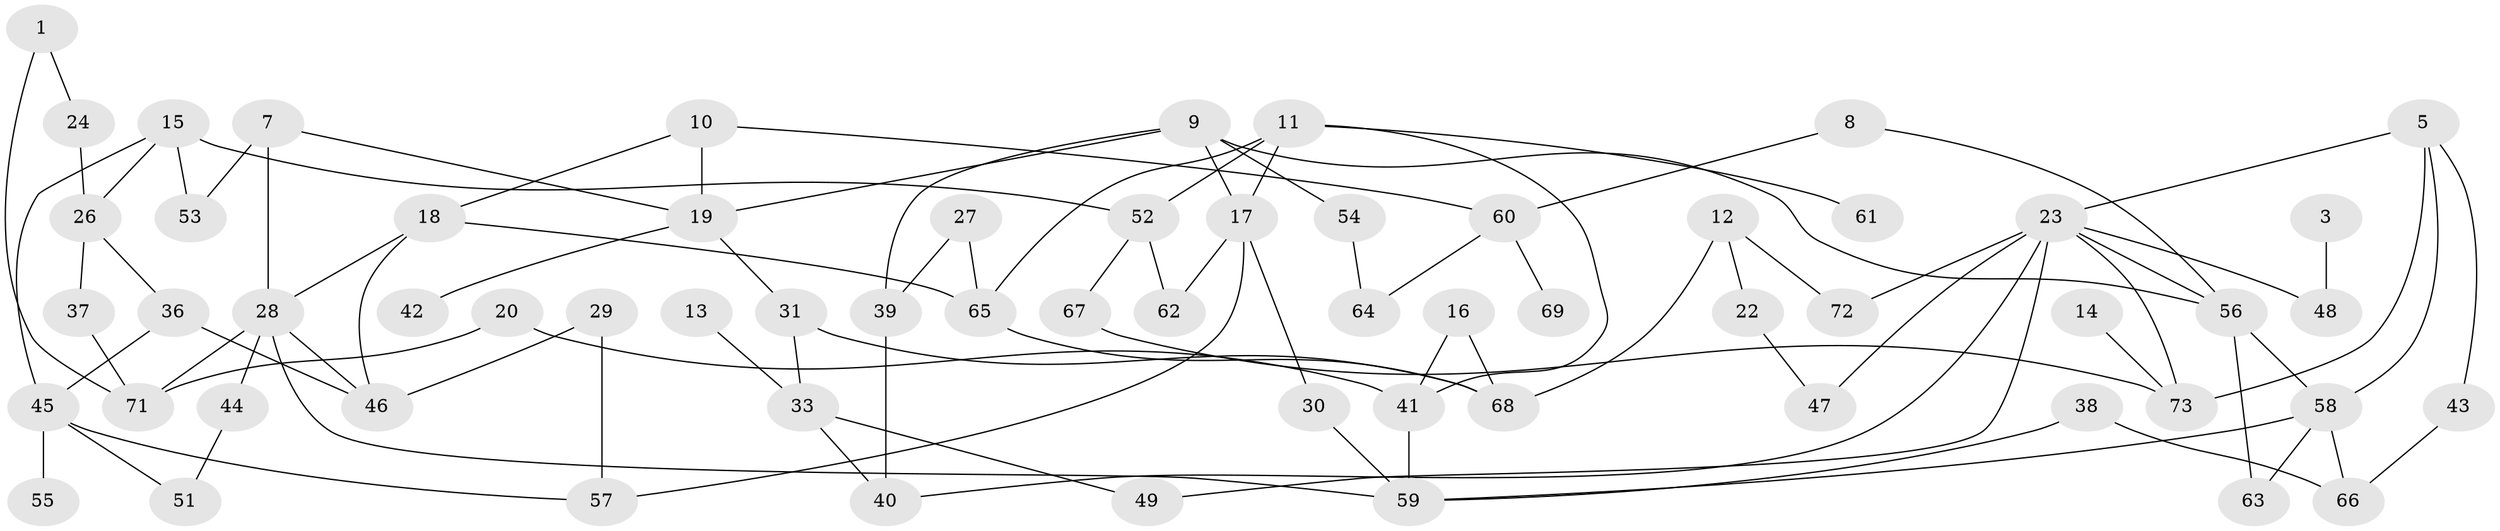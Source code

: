 // original degree distribution, {2: 0.3416666666666667, 1: 0.19166666666666668, 3: 0.2, 4: 0.13333333333333333, 0: 0.06666666666666667, 5: 0.041666666666666664, 6: 0.016666666666666666, 8: 0.008333333333333333}
// Generated by graph-tools (version 1.1) at 2025/35/03/04/25 23:35:52]
// undirected, 63 vertices, 94 edges
graph export_dot {
  node [color=gray90,style=filled];
  1;
  3;
  5;
  7;
  8;
  9;
  10;
  11;
  12;
  13;
  14;
  15;
  16;
  17;
  18;
  19;
  20;
  22;
  23;
  24;
  26;
  27;
  28;
  29;
  30;
  31;
  33;
  36;
  37;
  38;
  39;
  40;
  41;
  42;
  43;
  44;
  45;
  46;
  47;
  48;
  49;
  51;
  52;
  53;
  54;
  55;
  56;
  57;
  58;
  59;
  60;
  61;
  62;
  63;
  64;
  65;
  66;
  67;
  68;
  69;
  71;
  72;
  73;
  1 -- 24 [weight=1.0];
  1 -- 71 [weight=1.0];
  3 -- 48 [weight=1.0];
  5 -- 23 [weight=1.0];
  5 -- 43 [weight=1.0];
  5 -- 58 [weight=1.0];
  5 -- 73 [weight=1.0];
  7 -- 19 [weight=1.0];
  7 -- 28 [weight=1.0];
  7 -- 53 [weight=1.0];
  8 -- 56 [weight=1.0];
  8 -- 60 [weight=1.0];
  9 -- 17 [weight=1.0];
  9 -- 19 [weight=1.0];
  9 -- 39 [weight=1.0];
  9 -- 54 [weight=1.0];
  9 -- 56 [weight=1.0];
  10 -- 18 [weight=1.0];
  10 -- 19 [weight=1.0];
  10 -- 60 [weight=1.0];
  11 -- 17 [weight=1.0];
  11 -- 41 [weight=1.0];
  11 -- 52 [weight=1.0];
  11 -- 61 [weight=1.0];
  11 -- 65 [weight=1.0];
  12 -- 22 [weight=1.0];
  12 -- 68 [weight=1.0];
  12 -- 72 [weight=1.0];
  13 -- 33 [weight=1.0];
  14 -- 73 [weight=1.0];
  15 -- 26 [weight=1.0];
  15 -- 45 [weight=1.0];
  15 -- 52 [weight=1.0];
  15 -- 53 [weight=1.0];
  16 -- 41 [weight=1.0];
  16 -- 68 [weight=1.0];
  17 -- 30 [weight=1.0];
  17 -- 57 [weight=1.0];
  17 -- 62 [weight=1.0];
  18 -- 28 [weight=1.0];
  18 -- 46 [weight=1.0];
  18 -- 65 [weight=1.0];
  19 -- 31 [weight=1.0];
  19 -- 42 [weight=1.0];
  20 -- 41 [weight=1.0];
  20 -- 71 [weight=1.0];
  22 -- 47 [weight=1.0];
  23 -- 40 [weight=1.0];
  23 -- 47 [weight=1.0];
  23 -- 48 [weight=1.0];
  23 -- 49 [weight=1.0];
  23 -- 56 [weight=1.0];
  23 -- 72 [weight=1.0];
  23 -- 73 [weight=1.0];
  24 -- 26 [weight=1.0];
  26 -- 36 [weight=1.0];
  26 -- 37 [weight=1.0];
  27 -- 39 [weight=1.0];
  27 -- 65 [weight=1.0];
  28 -- 44 [weight=1.0];
  28 -- 46 [weight=1.0];
  28 -- 59 [weight=1.0];
  28 -- 71 [weight=1.0];
  29 -- 46 [weight=1.0];
  29 -- 57 [weight=1.0];
  30 -- 59 [weight=1.0];
  31 -- 33 [weight=1.0];
  31 -- 68 [weight=1.0];
  33 -- 40 [weight=1.0];
  33 -- 49 [weight=1.0];
  36 -- 45 [weight=1.0];
  36 -- 46 [weight=1.0];
  37 -- 71 [weight=1.0];
  38 -- 59 [weight=1.0];
  38 -- 66 [weight=1.0];
  39 -- 40 [weight=1.0];
  41 -- 59 [weight=2.0];
  43 -- 66 [weight=1.0];
  44 -- 51 [weight=1.0];
  45 -- 51 [weight=1.0];
  45 -- 55 [weight=1.0];
  45 -- 57 [weight=1.0];
  52 -- 62 [weight=1.0];
  52 -- 67 [weight=1.0];
  54 -- 64 [weight=1.0];
  56 -- 58 [weight=1.0];
  56 -- 63 [weight=1.0];
  58 -- 59 [weight=1.0];
  58 -- 63 [weight=1.0];
  58 -- 66 [weight=1.0];
  60 -- 64 [weight=1.0];
  60 -- 69 [weight=1.0];
  65 -- 68 [weight=1.0];
  67 -- 73 [weight=2.0];
}
